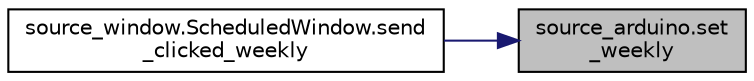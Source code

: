 digraph "source_arduino.set_weekly"
{
 // LATEX_PDF_SIZE
  edge [fontname="Helvetica",fontsize="10",labelfontname="Helvetica",labelfontsize="10"];
  node [fontname="Helvetica",fontsize="10",shape=record];
  rankdir="RL";
  Node1 [label="source_arduino.set\l_weekly",height=0.2,width=0.4,color="black", fillcolor="grey75", style="filled", fontcolor="black",tooltip="Sets the Arduino to Pre-scheduled - Weekly mode as well as the parameters necessary."];
  Node1 -> Node2 [dir="back",color="midnightblue",fontsize="10",style="solid",fontname="Helvetica"];
  Node2 [label="source_window.ScheduledWindow.send\l_clicked_weekly",height=0.2,width=0.4,color="black", fillcolor="white", style="filled",URL="$classsource__window_1_1_scheduled_window.html#a678b40817ac982fb0c69d88c0effc471",tooltip="Handler for the Weekly mode - Send button."];
}
